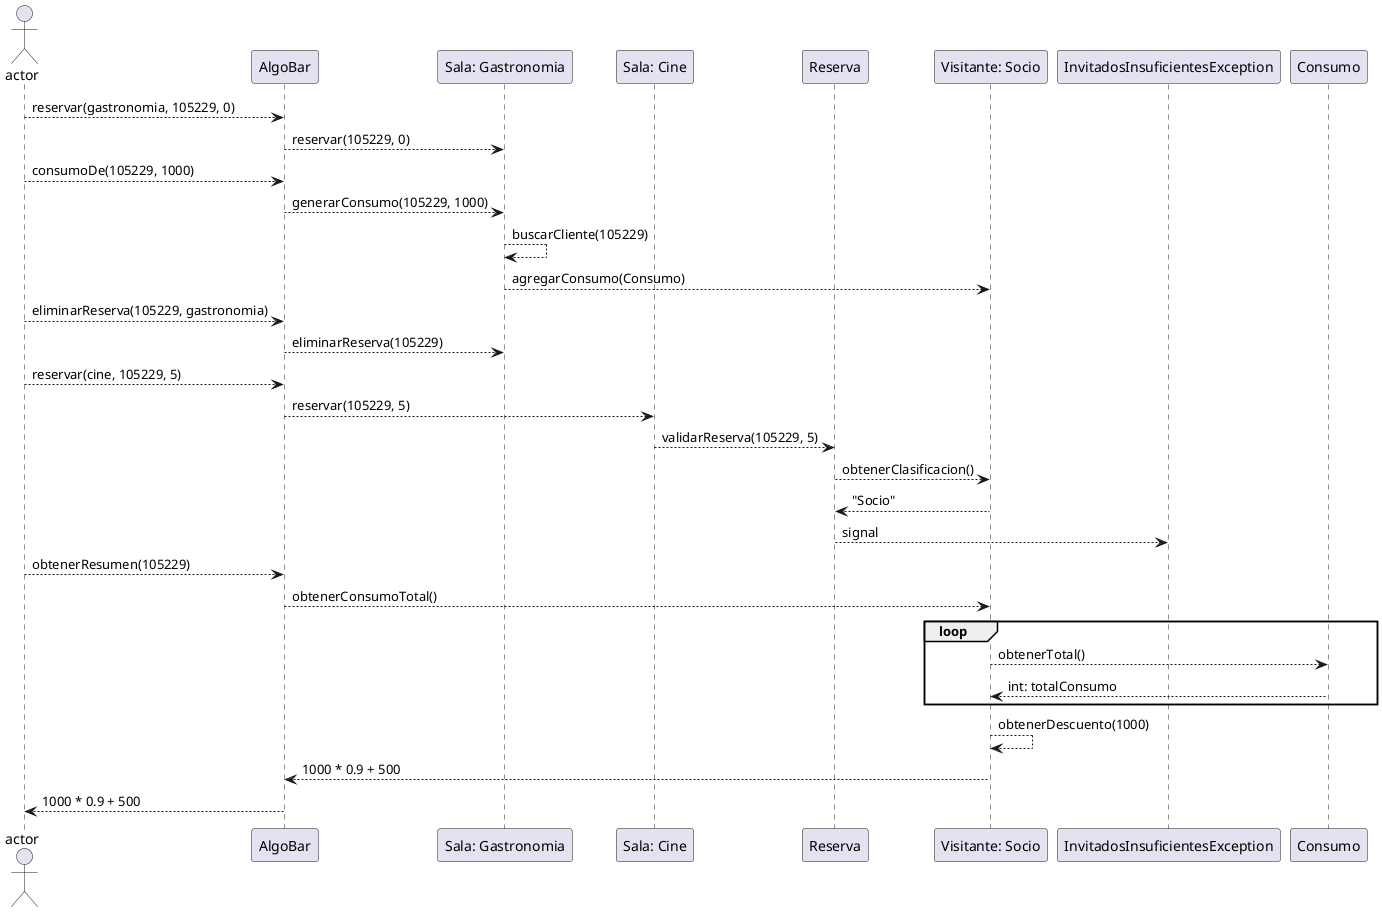 @startuml
'https://plantuml.com/sequence-diagram


Actor actor
participant AlgoBar order 1
participant "Sala: Gastronomia" as gastr order 2
participant "Sala: Cine" as cine order 3
participant "Visitante: Socio" as visitante order 5
participant Reserva as reserva order 4
participant Consumo as consumo order 6
participant InvitadosInsuficientesException as error order 5


actor --> AlgoBar: reservar(gastronomia, 105229, 0)
AlgoBar --> gastr: reservar(105229, 0)
actor --> AlgoBar: consumoDe(105229, 1000)
AlgoBar --> gastr: generarConsumo(105229, 1000)
gastr --> gastr: buscarCliente(105229)
gastr --> visitante: agregarConsumo(Consumo)

actor --> AlgoBar: eliminarReserva(105229, gastronomia)
AlgoBar --> gastr: eliminarReserva(105229)
actor --> AlgoBar: reservar(cine, 105229, 5)
AlgoBar --> cine: reservar(105229, 5)
cine --> reserva: validarReserva(105229, 5)
reserva --> visitante: obtenerClasificacion()
visitante --> reserva: "Socio"
reserva --> error: signal

actor --> AlgoBar: obtenerResumen(105229)
AlgoBar --> visitante: obtenerConsumoTotal()
loop
visitante --> consumo: obtenerTotal()
consumo --> visitante: int: totalConsumo 
end
visitante --> visitante: obtenerDescuento(1000)
visitante --> AlgoBar: 1000 * 0.9 + 500
AlgoBar --> actor: 1000 * 0.9 + 500

@enduml